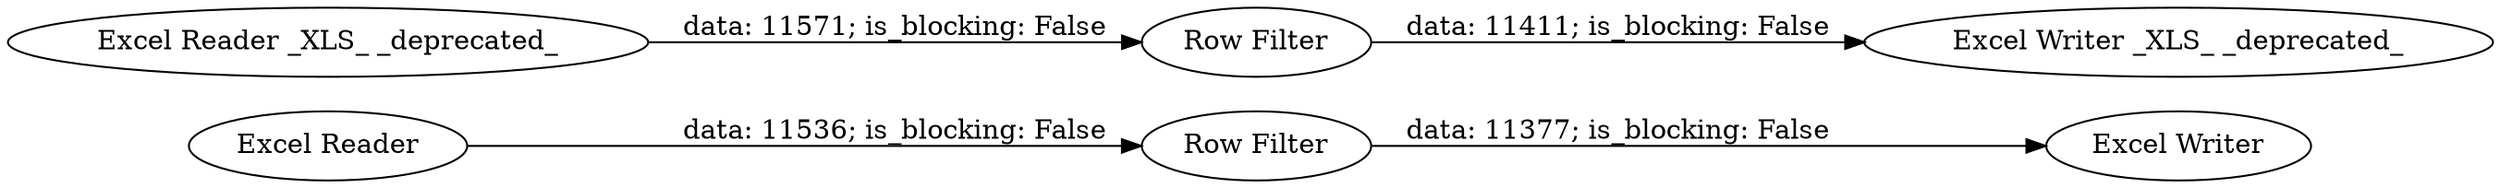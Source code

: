 digraph {
	"8663090203890008954_77" [label="Excel Reader"]
	"8663090203890008954_87" [label="Row Filter"]
	"8663090203890008954_31" [label="Row Filter"]
	"8663090203890008954_84" [label="Excel Writer _XLS_ _deprecated_"]
	"8663090203890008954_3" [label="Excel Reader _XLS_ _deprecated_"]
	"8663090203890008954_86" [label="Excel Writer"]
	"8663090203890008954_3" -> "8663090203890008954_87" [label="data: 11571; is_blocking: False"]
	"8663090203890008954_87" -> "8663090203890008954_84" [label="data: 11411; is_blocking: False"]
	"8663090203890008954_31" -> "8663090203890008954_86" [label="data: 11377; is_blocking: False"]
	"8663090203890008954_77" -> "8663090203890008954_31" [label="data: 11536; is_blocking: False"]
	rankdir=LR
}
